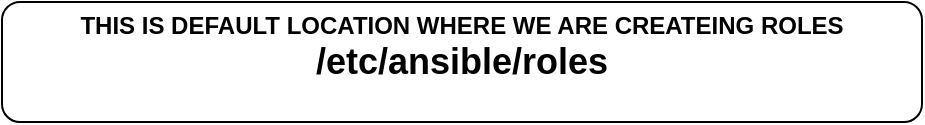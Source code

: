 <mxfile version="14.8.4" type="github">
  <diagram id="wqeYGq3JBMXqrsI8G5u3" name="Page-1">
    <mxGraphModel dx="1108" dy="482" grid="1" gridSize="10" guides="1" tooltips="1" connect="1" arrows="1" fold="1" page="1" pageScale="1" pageWidth="850" pageHeight="1100" math="0" shadow="0">
      <root>
        <mxCell id="0" />
        <mxCell id="1" parent="0" />
        <mxCell id="8Mg50HvBn_n_HQz8UVgS-1" value="&lt;b&gt;THIS IS DEFAULT LOCATION WHERE WE ARE CREATEING ROLES&lt;br&gt;&lt;/b&gt;&lt;div&gt;&lt;font style=&quot;font-size: 18px&quot;&gt;&lt;b&gt;/etc/ansible/roles&lt;/b&gt;&lt;/font&gt;&lt;/div&gt;&lt;div&gt;&lt;br&gt;&lt;/div&gt;" style="rounded=1;whiteSpace=wrap;html=1;" vertex="1" parent="1">
          <mxGeometry x="20" y="30" width="460" height="60" as="geometry" />
        </mxCell>
      </root>
    </mxGraphModel>
  </diagram>
</mxfile>
